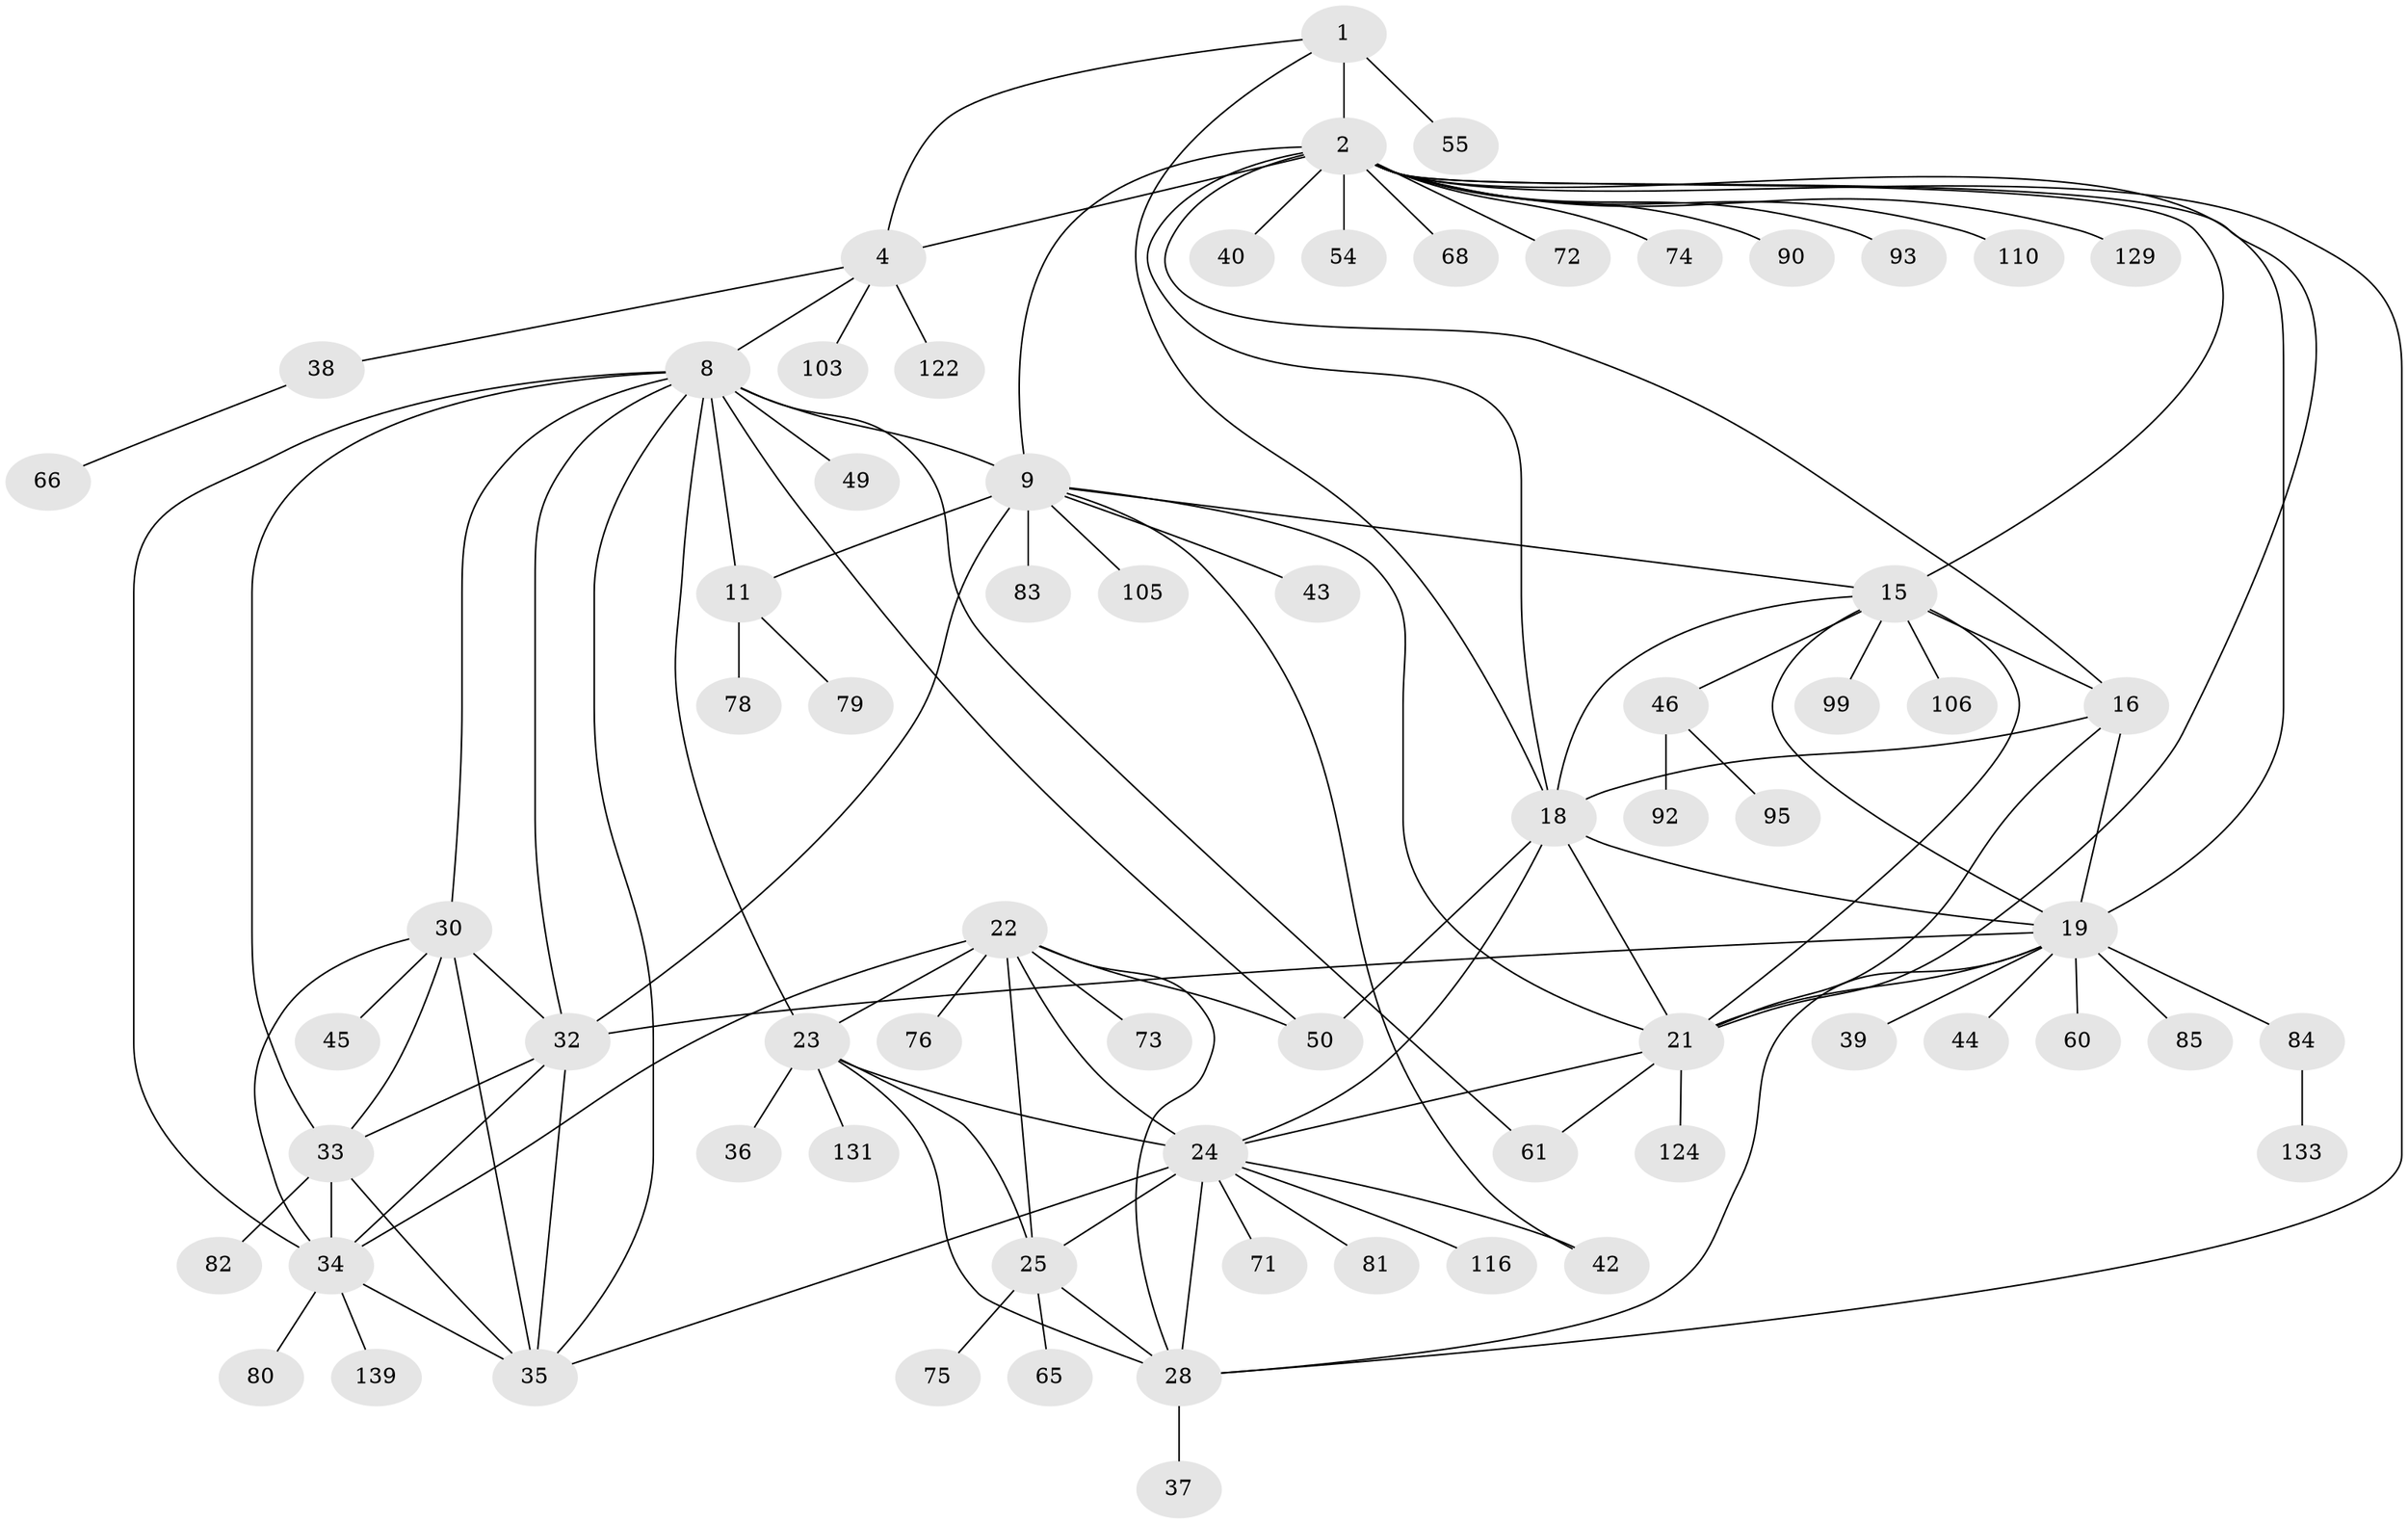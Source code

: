 // original degree distribution, {8: 0.03571428571428571, 10: 0.06428571428571428, 7: 0.02857142857142857, 9: 0.07142857142857142, 11: 0.03571428571428571, 6: 0.007142857142857143, 13: 0.007142857142857143, 1: 0.5428571428571428, 2: 0.17142857142857143, 3: 0.02857142857142857, 4: 0.007142857142857143}
// Generated by graph-tools (version 1.1) at 2025/19/03/04/25 18:19:53]
// undirected, 70 vertices, 113 edges
graph export_dot {
graph [start="1"]
  node [color=gray90,style=filled];
  1;
  2 [super="+5+51+3"];
  4;
  8 [super="+138+98+12"];
  9 [super="+70+13+136+126+10"];
  11 [super="+57+120"];
  15 [super="+20+112"];
  16;
  18 [super="+56+69+102+58"];
  19 [super="+47"];
  21;
  22 [super="+48"];
  23;
  24 [super="+26+89+27+130+97"];
  25 [super="+127"];
  28 [super="+86"];
  30;
  32 [super="+64+88"];
  33 [super="+121+96+63"];
  34 [super="+41"];
  35 [super="+115+135+53"];
  36;
  37 [super="+62"];
  38 [super="+140+59"];
  39;
  40;
  42;
  43;
  44;
  45;
  46;
  49;
  50 [super="+101"];
  54;
  55 [super="+119+123"];
  60;
  61;
  65;
  66;
  68 [super="+91"];
  71;
  72;
  73;
  74;
  75;
  76;
  78 [super="+94"];
  79;
  80;
  81;
  82;
  83;
  84;
  85;
  90;
  92;
  93;
  95;
  99;
  103;
  105;
  106;
  110;
  116;
  122;
  124;
  129;
  131;
  133;
  139;
  1 -- 2 [weight=5];
  1 -- 4;
  1 -- 55;
  1 -- 18;
  2 -- 4 [weight=5];
  2 -- 28;
  2 -- 74;
  2 -- 9 [weight=2];
  2 -- 129;
  2 -- 72;
  2 -- 15 [weight=2];
  2 -- 16;
  2 -- 18;
  2 -- 19;
  2 -- 21;
  2 -- 90;
  2 -- 40;
  2 -- 110;
  2 -- 54;
  2 -- 68;
  2 -- 93;
  4 -- 38;
  4 -- 103;
  4 -- 122;
  4 -- 8;
  8 -- 9 [weight=8];
  8 -- 11 [weight=2];
  8 -- 23;
  8 -- 32 [weight=2];
  8 -- 33 [weight=2];
  8 -- 34 [weight=2];
  8 -- 35 [weight=2];
  8 -- 49;
  8 -- 50;
  8 -- 61;
  8 -- 30 [weight=2];
  9 -- 11 [weight=4];
  9 -- 43;
  9 -- 105;
  9 -- 32;
  9 -- 42;
  9 -- 15;
  9 -- 83;
  9 -- 21;
  11 -- 78;
  11 -- 79;
  15 -- 16 [weight=2];
  15 -- 18 [weight=2];
  15 -- 19 [weight=2];
  15 -- 21 [weight=2];
  15 -- 46;
  15 -- 99;
  15 -- 106;
  16 -- 18;
  16 -- 19;
  16 -- 21;
  18 -- 19;
  18 -- 21;
  18 -- 50;
  18 -- 24;
  19 -- 21;
  19 -- 32;
  19 -- 39;
  19 -- 44;
  19 -- 60;
  19 -- 85;
  19 -- 28;
  19 -- 84;
  21 -- 61;
  21 -- 124;
  21 -- 24;
  22 -- 23;
  22 -- 24 [weight=3];
  22 -- 25;
  22 -- 28;
  22 -- 34;
  22 -- 73;
  22 -- 76;
  22 -- 50;
  23 -- 24 [weight=3];
  23 -- 25;
  23 -- 28;
  23 -- 36;
  23 -- 131;
  24 -- 25 [weight=3];
  24 -- 28 [weight=3];
  24 -- 81;
  24 -- 116;
  24 -- 35;
  24 -- 42;
  24 -- 71;
  25 -- 28;
  25 -- 65;
  25 -- 75;
  28 -- 37;
  30 -- 32;
  30 -- 33;
  30 -- 34;
  30 -- 35;
  30 -- 45;
  32 -- 33;
  32 -- 34;
  32 -- 35;
  33 -- 34;
  33 -- 35;
  33 -- 82;
  34 -- 35;
  34 -- 80;
  34 -- 139;
  38 -- 66;
  46 -- 92;
  46 -- 95;
  84 -- 133;
}
